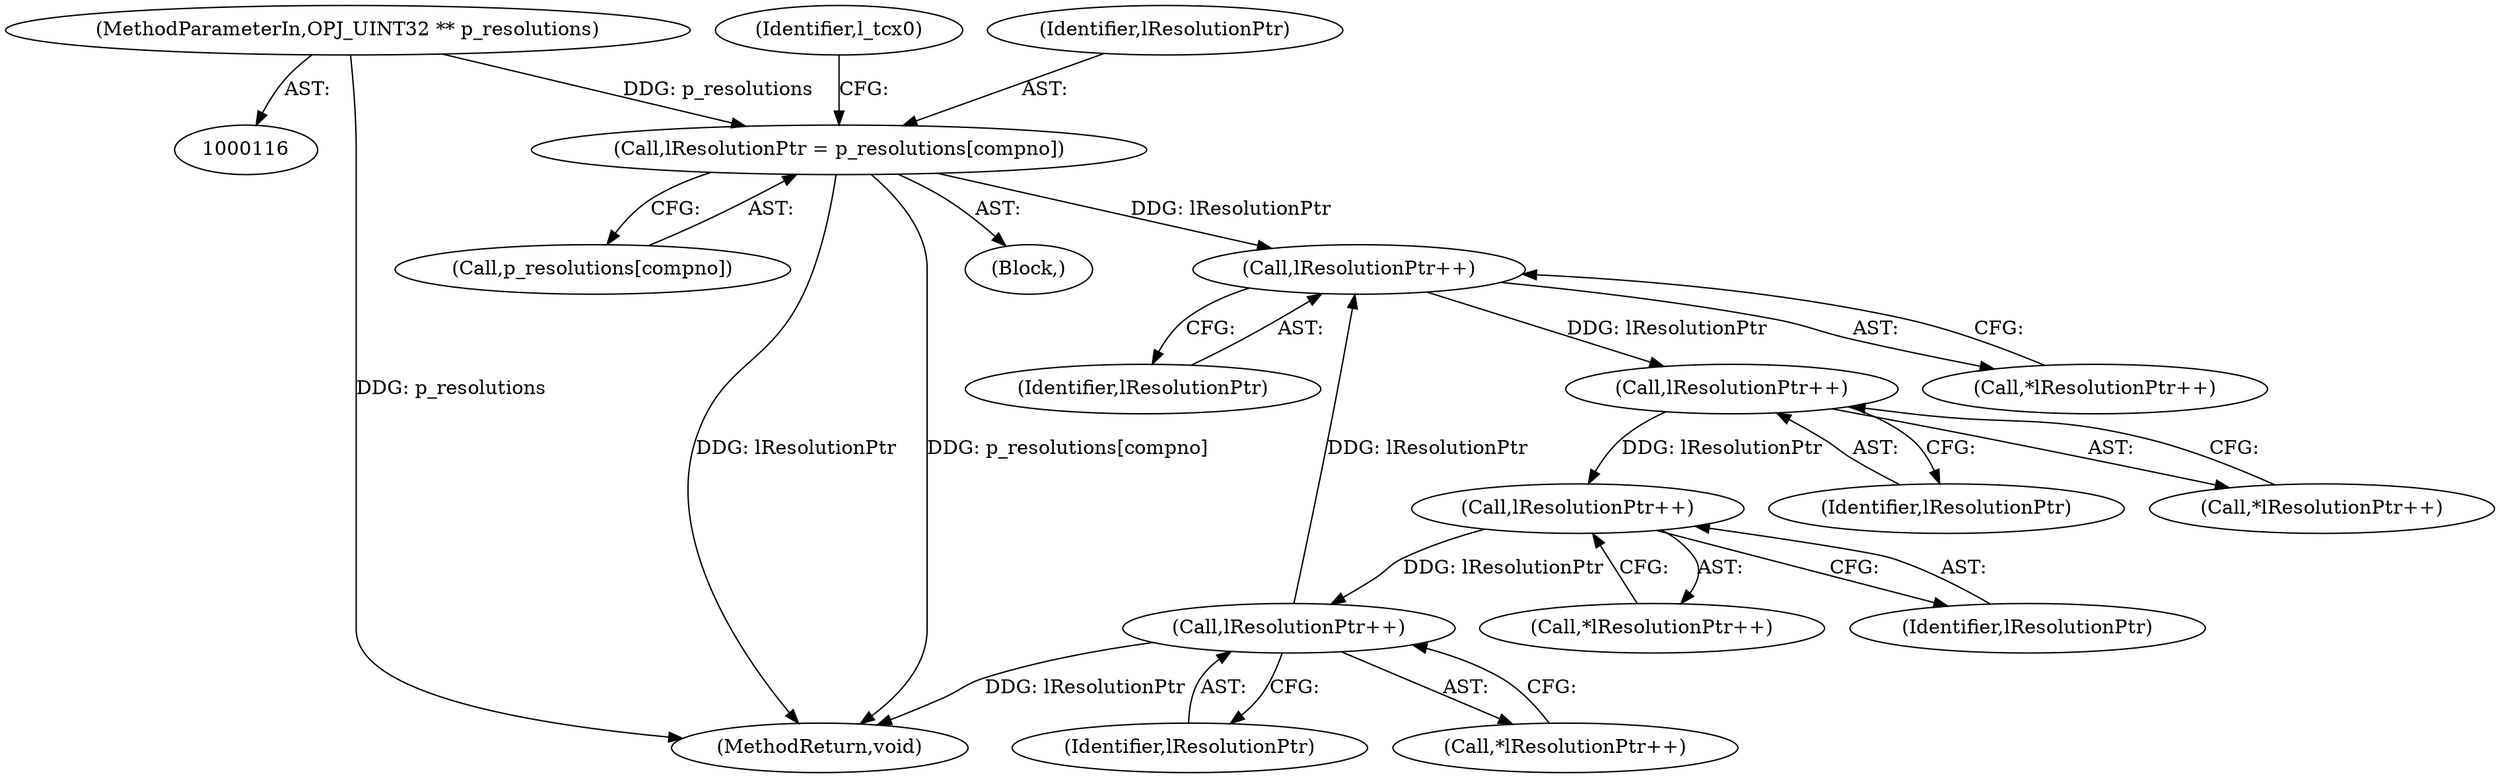 digraph "0_openjpeg_5d00b719f4b93b1445e6fb4c766b9a9883c57949@array" {
"1000327" [label="(Call,lResolutionPtr = p_resolutions[compno])"];
"1000128" [label="(MethodParameterIn,OPJ_UINT32 ** p_resolutions)"];
"1000423" [label="(Call,lResolutionPtr++)"];
"1000428" [label="(Call,lResolutionPtr++)"];
"1000573" [label="(Call,lResolutionPtr++)"];
"1000578" [label="(Call,lResolutionPtr++)"];
"1000329" [label="(Call,p_resolutions[compno])"];
"1000602" [label="(MethodReturn,void)"];
"1000428" [label="(Call,lResolutionPtr++)"];
"1000422" [label="(Call,*lResolutionPtr++)"];
"1000424" [label="(Identifier,lResolutionPtr)"];
"1000427" [label="(Call,*lResolutionPtr++)"];
"1000574" [label="(Identifier,lResolutionPtr)"];
"1000578" [label="(Call,lResolutionPtr++)"];
"1000573" [label="(Call,lResolutionPtr++)"];
"1000423" [label="(Call,lResolutionPtr++)"];
"1000572" [label="(Call,*lResolutionPtr++)"];
"1000327" [label="(Call,lResolutionPtr = p_resolutions[compno])"];
"1000577" [label="(Call,*lResolutionPtr++)"];
"1000128" [label="(MethodParameterIn,OPJ_UINT32 ** p_resolutions)"];
"1000333" [label="(Identifier,l_tcx0)"];
"1000579" [label="(Identifier,lResolutionPtr)"];
"1000429" [label="(Identifier,lResolutionPtr)"];
"1000308" [label="(Block,)"];
"1000328" [label="(Identifier,lResolutionPtr)"];
"1000327" -> "1000308"  [label="AST: "];
"1000327" -> "1000329"  [label="CFG: "];
"1000328" -> "1000327"  [label="AST: "];
"1000329" -> "1000327"  [label="AST: "];
"1000333" -> "1000327"  [label="CFG: "];
"1000327" -> "1000602"  [label="DDG: lResolutionPtr"];
"1000327" -> "1000602"  [label="DDG: p_resolutions[compno]"];
"1000128" -> "1000327"  [label="DDG: p_resolutions"];
"1000327" -> "1000423"  [label="DDG: lResolutionPtr"];
"1000128" -> "1000116"  [label="AST: "];
"1000128" -> "1000602"  [label="DDG: p_resolutions"];
"1000423" -> "1000422"  [label="AST: "];
"1000423" -> "1000424"  [label="CFG: "];
"1000424" -> "1000423"  [label="AST: "];
"1000422" -> "1000423"  [label="CFG: "];
"1000578" -> "1000423"  [label="DDG: lResolutionPtr"];
"1000423" -> "1000428"  [label="DDG: lResolutionPtr"];
"1000428" -> "1000427"  [label="AST: "];
"1000428" -> "1000429"  [label="CFG: "];
"1000429" -> "1000428"  [label="AST: "];
"1000427" -> "1000428"  [label="CFG: "];
"1000428" -> "1000573"  [label="DDG: lResolutionPtr"];
"1000573" -> "1000572"  [label="AST: "];
"1000573" -> "1000574"  [label="CFG: "];
"1000574" -> "1000573"  [label="AST: "];
"1000572" -> "1000573"  [label="CFG: "];
"1000573" -> "1000578"  [label="DDG: lResolutionPtr"];
"1000578" -> "1000577"  [label="AST: "];
"1000578" -> "1000579"  [label="CFG: "];
"1000579" -> "1000578"  [label="AST: "];
"1000577" -> "1000578"  [label="CFG: "];
"1000578" -> "1000602"  [label="DDG: lResolutionPtr"];
}
